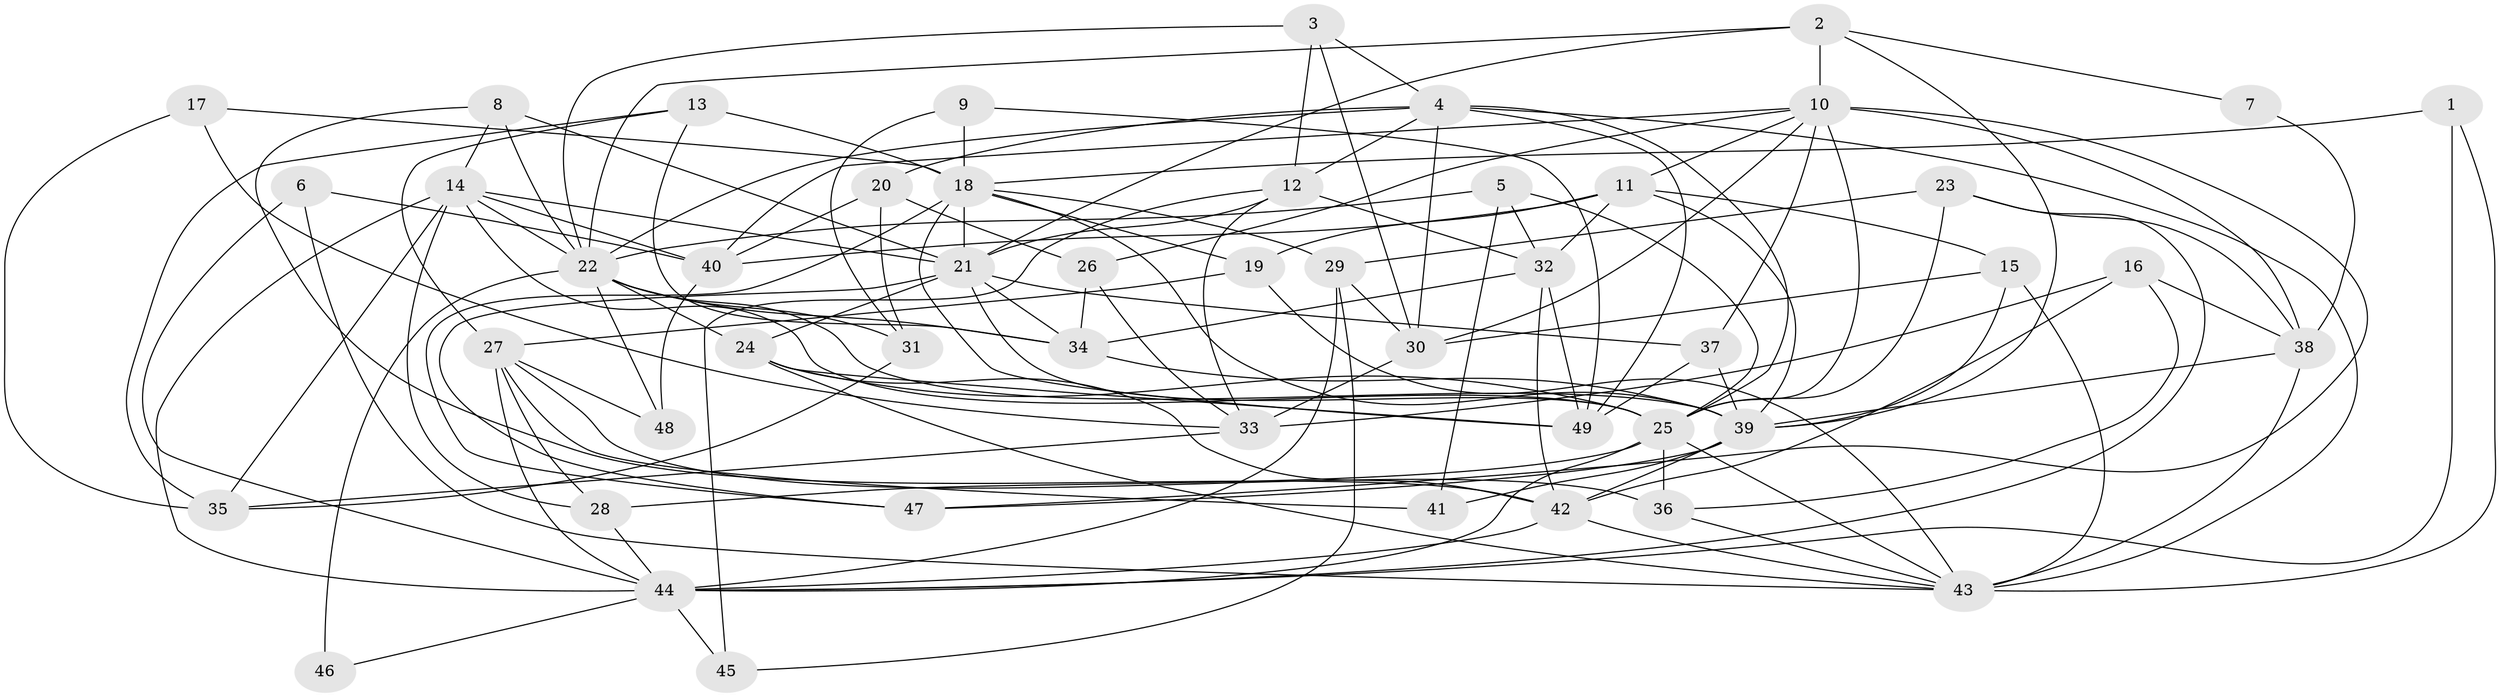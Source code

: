 // original degree distribution, {6: 0.09183673469387756, 4: 0.24489795918367346, 7: 0.02040816326530612, 3: 0.2857142857142857, 2: 0.15306122448979592, 5: 0.16326530612244897, 8: 0.02040816326530612, 9: 0.02040816326530612}
// Generated by graph-tools (version 1.1) at 2025/50/03/09/25 03:50:08]
// undirected, 49 vertices, 137 edges
graph export_dot {
graph [start="1"]
  node [color=gray90,style=filled];
  1;
  2;
  3;
  4;
  5;
  6;
  7;
  8;
  9;
  10;
  11;
  12;
  13;
  14;
  15;
  16;
  17;
  18;
  19;
  20;
  21;
  22;
  23;
  24;
  25;
  26;
  27;
  28;
  29;
  30;
  31;
  32;
  33;
  34;
  35;
  36;
  37;
  38;
  39;
  40;
  41;
  42;
  43;
  44;
  45;
  46;
  47;
  48;
  49;
  1 -- 18 [weight=1.0];
  1 -- 43 [weight=1.0];
  1 -- 44 [weight=1.0];
  2 -- 7 [weight=1.0];
  2 -- 10 [weight=1.0];
  2 -- 21 [weight=1.0];
  2 -- 22 [weight=1.0];
  2 -- 39 [weight=1.0];
  3 -- 4 [weight=1.0];
  3 -- 12 [weight=1.0];
  3 -- 22 [weight=1.0];
  3 -- 30 [weight=1.0];
  4 -- 12 [weight=1.0];
  4 -- 20 [weight=1.0];
  4 -- 22 [weight=1.0];
  4 -- 25 [weight=1.0];
  4 -- 30 [weight=1.0];
  4 -- 43 [weight=1.0];
  4 -- 49 [weight=1.0];
  5 -- 22 [weight=2.0];
  5 -- 25 [weight=2.0];
  5 -- 32 [weight=1.0];
  5 -- 41 [weight=1.0];
  6 -- 40 [weight=1.0];
  6 -- 43 [weight=1.0];
  6 -- 44 [weight=1.0];
  7 -- 38 [weight=1.0];
  8 -- 14 [weight=1.0];
  8 -- 21 [weight=1.0];
  8 -- 22 [weight=2.0];
  8 -- 42 [weight=1.0];
  9 -- 18 [weight=1.0];
  9 -- 31 [weight=1.0];
  9 -- 49 [weight=1.0];
  10 -- 11 [weight=1.0];
  10 -- 25 [weight=1.0];
  10 -- 26 [weight=1.0];
  10 -- 30 [weight=1.0];
  10 -- 37 [weight=1.0];
  10 -- 38 [weight=2.0];
  10 -- 40 [weight=1.0];
  10 -- 47 [weight=1.0];
  11 -- 15 [weight=1.0];
  11 -- 19 [weight=1.0];
  11 -- 32 [weight=1.0];
  11 -- 39 [weight=1.0];
  11 -- 40 [weight=1.0];
  12 -- 21 [weight=1.0];
  12 -- 32 [weight=1.0];
  12 -- 33 [weight=1.0];
  12 -- 45 [weight=1.0];
  13 -- 18 [weight=1.0];
  13 -- 27 [weight=1.0];
  13 -- 34 [weight=1.0];
  13 -- 35 [weight=1.0];
  14 -- 21 [weight=1.0];
  14 -- 22 [weight=1.0];
  14 -- 25 [weight=1.0];
  14 -- 28 [weight=1.0];
  14 -- 35 [weight=1.0];
  14 -- 40 [weight=1.0];
  14 -- 44 [weight=1.0];
  15 -- 30 [weight=1.0];
  15 -- 39 [weight=1.0];
  15 -- 43 [weight=1.0];
  16 -- 33 [weight=1.0];
  16 -- 36 [weight=1.0];
  16 -- 38 [weight=1.0];
  16 -- 42 [weight=1.0];
  17 -- 18 [weight=1.0];
  17 -- 33 [weight=1.0];
  17 -- 35 [weight=1.0];
  18 -- 19 [weight=1.0];
  18 -- 21 [weight=1.0];
  18 -- 29 [weight=1.0];
  18 -- 39 [weight=1.0];
  18 -- 47 [weight=1.0];
  18 -- 49 [weight=1.0];
  19 -- 27 [weight=1.0];
  19 -- 43 [weight=1.0];
  20 -- 26 [weight=1.0];
  20 -- 31 [weight=1.0];
  20 -- 40 [weight=1.0];
  21 -- 24 [weight=1.0];
  21 -- 25 [weight=1.0];
  21 -- 34 [weight=1.0];
  21 -- 37 [weight=1.0];
  21 -- 47 [weight=1.0];
  22 -- 24 [weight=1.0];
  22 -- 31 [weight=1.0];
  22 -- 34 [weight=1.0];
  22 -- 39 [weight=1.0];
  22 -- 46 [weight=2.0];
  22 -- 48 [weight=2.0];
  23 -- 25 [weight=1.0];
  23 -- 29 [weight=1.0];
  23 -- 38 [weight=1.0];
  23 -- 44 [weight=1.0];
  24 -- 25 [weight=1.0];
  24 -- 42 [weight=1.0];
  24 -- 43 [weight=1.0];
  24 -- 49 [weight=1.0];
  25 -- 28 [weight=1.0];
  25 -- 36 [weight=2.0];
  25 -- 43 [weight=1.0];
  25 -- 44 [weight=1.0];
  26 -- 33 [weight=1.0];
  26 -- 34 [weight=1.0];
  27 -- 28 [weight=1.0];
  27 -- 36 [weight=1.0];
  27 -- 41 [weight=1.0];
  27 -- 44 [weight=1.0];
  27 -- 48 [weight=1.0];
  28 -- 44 [weight=1.0];
  29 -- 30 [weight=1.0];
  29 -- 44 [weight=1.0];
  29 -- 45 [weight=1.0];
  30 -- 33 [weight=1.0];
  31 -- 35 [weight=1.0];
  32 -- 34 [weight=1.0];
  32 -- 42 [weight=1.0];
  32 -- 49 [weight=1.0];
  33 -- 35 [weight=1.0];
  34 -- 39 [weight=1.0];
  36 -- 43 [weight=1.0];
  37 -- 39 [weight=1.0];
  37 -- 49 [weight=1.0];
  38 -- 39 [weight=1.0];
  38 -- 43 [weight=1.0];
  39 -- 41 [weight=1.0];
  39 -- 42 [weight=1.0];
  39 -- 47 [weight=1.0];
  40 -- 48 [weight=1.0];
  42 -- 43 [weight=1.0];
  42 -- 44 [weight=1.0];
  44 -- 45 [weight=1.0];
  44 -- 46 [weight=1.0];
}
